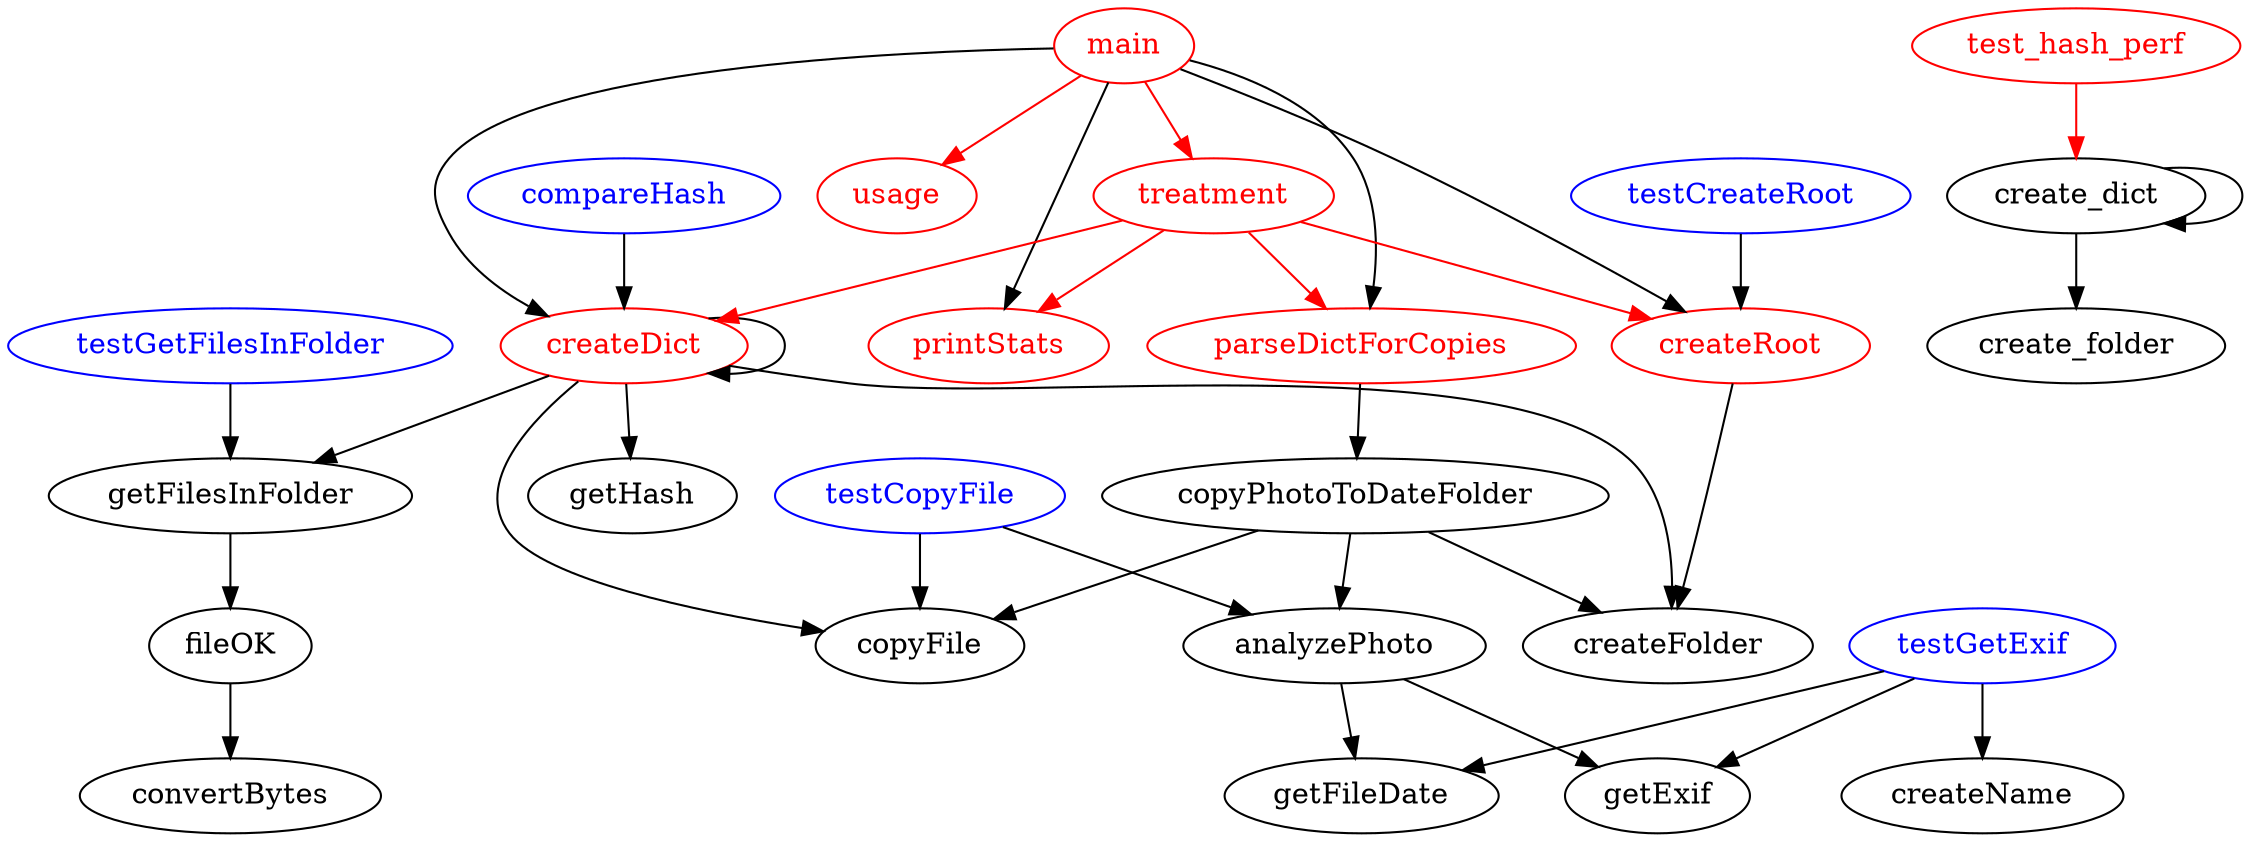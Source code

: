 digraph {
//rankdir="TB";
main -> createDict
main -> parseDictForCopies
main -> printStats
main -> createRoot

compareHash [color="blue", fontcolor="blue"]
compareHash -> createDict

parseDictForCopies -> copyPhotoToDateFolder
copyPhotoToDateFolder -> createFolder
copyPhotoToDateFolder -> copyFile
copyPhotoToDateFolder -> analyzePhoto

createDict -> getFilesInFolder
createDict -> getHash
createDict -> createFolder
createDict -> copyFile
createDict -> createDict

testGetFilesInFolder [color="blue", fontcolor="blue"]
testGetFilesInFolder -> getFilesInFolder
getFilesInFolder -> fileOK
fileOK -> convertBytes

testGetExif [color="blue", fontcolor="blue"]
testGetExif -> getFileDate
testGetExif -> getExif
testGetExif -> createName

testCreateRoot [color="blue", fontcolor="blue"]
testCreateRoot -> createRoot
createRoot -> createFolder

testCopyFile [color="blue", fontcolor="blue"]
testCopyFile -> copyFile
testCopyFile -> analyzePhoto

analyzePhoto -> getExif
analyzePhoto -> getFileDate

//new
main [color="red", fontcolor="red"]
main -> treatment [color="red"]

usage [color="red", fontcolor="red"]
main -> usage [color="red"]

treatment [color="red", fontcolor="red"]
treatment -> createRoot [color="red"]
createRoot [color="red", fontcolor="red"]

treatment -> createDict [color="red"]
createDict [color="red", fontcolor="red"]

parseDictForCopies [color="red", fontcolor="red"]
treatment -> parseDictForCopies [color="red"]

printStats [color="red", fontcolor="red"]
treatment -> printStats [color="red"]

test_hash_perf [color="red", fontcolor="red"]
test_hash_perf -> create_dict [color="red"]

create_dict -> create_folder
create_dict -> 
create_dict



//root [label="Rtot\n Jeure", shape="box", color="blue", fontcolor="blue"];
//cfo [label="Roup CFO\n TBN", shape="box", color="blue", fontcolor="blue"];
//root -> cfo [arrowhead = "none"];
//ApplicationService -> BusinessProcess [label="USED_BY_1"];
//ApplicationInterface -> BusinessRole  [label="USED_BY_2"];
}
